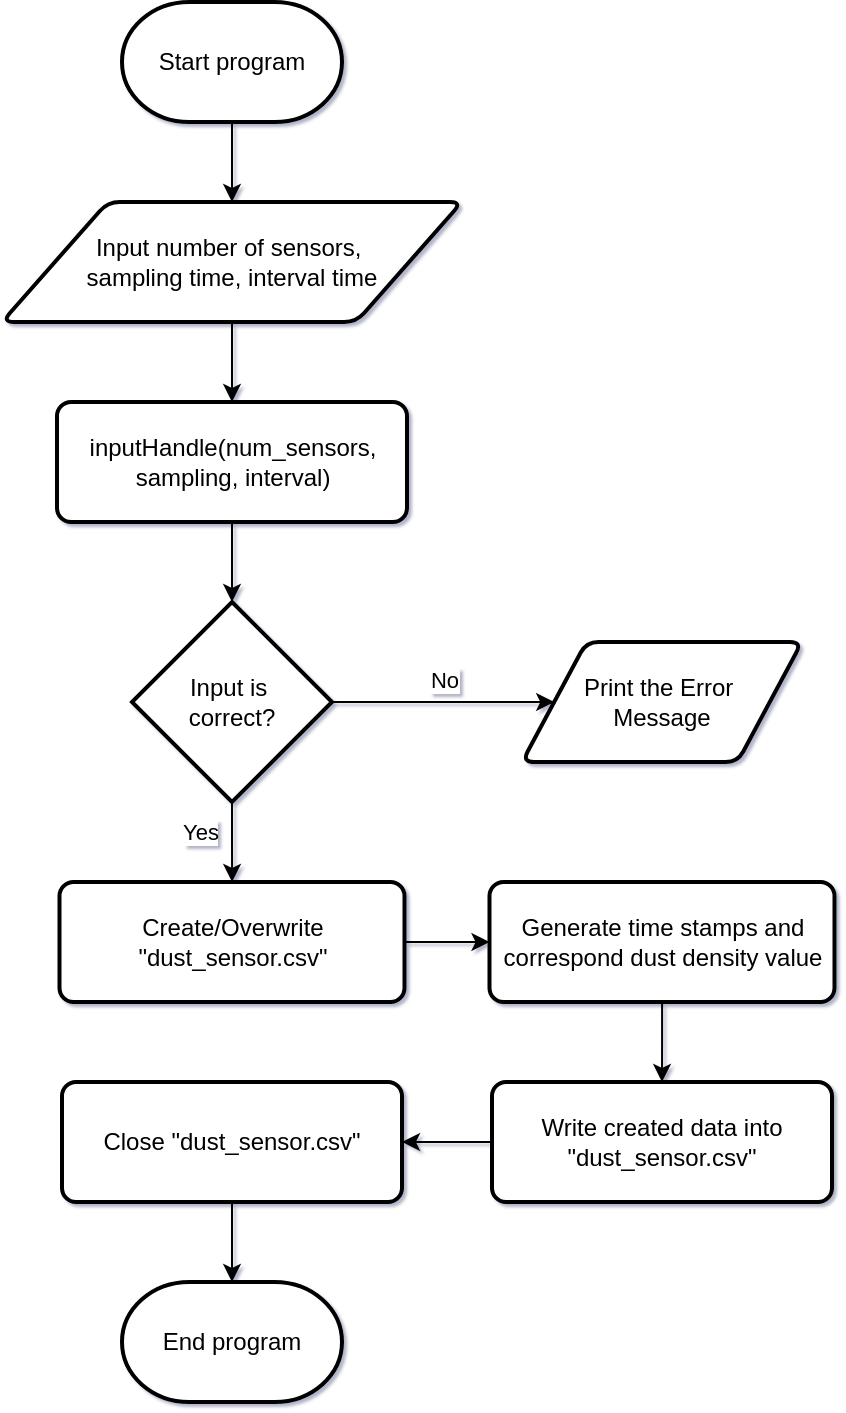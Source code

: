 <mxfile version="25.0.3">
  <diagram id="C5RBs43oDa-KdzZeNtuy" name="Page-1">
    <mxGraphModel dx="983" dy="484" grid="1" gridSize="10" guides="1" tooltips="1" connect="1" arrows="1" fold="1" page="1" pageScale="1" pageWidth="827" pageHeight="1169" background="#ffffff" math="0" shadow="1">
      <root>
        <mxCell id="WIyWlLk6GJQsqaUBKTNV-0" />
        <mxCell id="WIyWlLk6GJQsqaUBKTNV-1" parent="WIyWlLk6GJQsqaUBKTNV-0" />
        <mxCell id="eS74OC8M9QgN0ZQbm4vK-7" value="" style="edgeStyle=orthogonalEdgeStyle;rounded=0;orthogonalLoop=1;jettySize=auto;html=1;" edge="1" parent="WIyWlLk6GJQsqaUBKTNV-1" source="eS74OC8M9QgN0ZQbm4vK-0" target="eS74OC8M9QgN0ZQbm4vK-1">
          <mxGeometry relative="1" as="geometry" />
        </mxCell>
        <mxCell id="eS74OC8M9QgN0ZQbm4vK-0" value="Start program" style="strokeWidth=2;html=1;shape=mxgraph.flowchart.terminator;whiteSpace=wrap;" vertex="1" parent="WIyWlLk6GJQsqaUBKTNV-1">
          <mxGeometry x="140" y="40" width="110" height="60" as="geometry" />
        </mxCell>
        <mxCell id="eS74OC8M9QgN0ZQbm4vK-8" value="" style="edgeStyle=orthogonalEdgeStyle;rounded=0;orthogonalLoop=1;jettySize=auto;html=1;" edge="1" parent="WIyWlLk6GJQsqaUBKTNV-1" source="eS74OC8M9QgN0ZQbm4vK-1" target="eS74OC8M9QgN0ZQbm4vK-4">
          <mxGeometry relative="1" as="geometry" />
        </mxCell>
        <mxCell id="eS74OC8M9QgN0ZQbm4vK-1" value="Input number of sensors,&amp;nbsp;&lt;div&gt;sampling time, interval time&lt;/div&gt;" style="shape=parallelogram;html=1;strokeWidth=2;perimeter=parallelogramPerimeter;whiteSpace=wrap;rounded=1;arcSize=12;size=0.23;" vertex="1" parent="WIyWlLk6GJQsqaUBKTNV-1">
          <mxGeometry x="80" y="140" width="230" height="60" as="geometry" />
        </mxCell>
        <mxCell id="eS74OC8M9QgN0ZQbm4vK-18" value="" style="edgeStyle=orthogonalEdgeStyle;rounded=0;orthogonalLoop=1;jettySize=auto;html=1;" edge="1" parent="WIyWlLk6GJQsqaUBKTNV-1" source="eS74OC8M9QgN0ZQbm4vK-4" target="eS74OC8M9QgN0ZQbm4vK-5">
          <mxGeometry relative="1" as="geometry" />
        </mxCell>
        <mxCell id="eS74OC8M9QgN0ZQbm4vK-4" value="inputHandle(num_sensors, sampling, interval)" style="rounded=1;whiteSpace=wrap;html=1;absoluteArcSize=1;arcSize=14;strokeWidth=2;" vertex="1" parent="WIyWlLk6GJQsqaUBKTNV-1">
          <mxGeometry x="107.5" y="240" width="175" height="60" as="geometry" />
        </mxCell>
        <mxCell id="eS74OC8M9QgN0ZQbm4vK-11" value="" style="edgeStyle=orthogonalEdgeStyle;rounded=0;orthogonalLoop=1;jettySize=auto;html=1;" edge="1" parent="WIyWlLk6GJQsqaUBKTNV-1" source="eS74OC8M9QgN0ZQbm4vK-5" target="eS74OC8M9QgN0ZQbm4vK-10">
          <mxGeometry relative="1" as="geometry" />
        </mxCell>
        <mxCell id="eS74OC8M9QgN0ZQbm4vK-12" value="No" style="edgeLabel;html=1;align=center;verticalAlign=middle;resizable=0;points=[];" vertex="1" connectable="0" parent="eS74OC8M9QgN0ZQbm4vK-11">
          <mxGeometry x="0.003" relative="1" as="geometry">
            <mxPoint y="-11" as="offset" />
          </mxGeometry>
        </mxCell>
        <mxCell id="eS74OC8M9QgN0ZQbm4vK-25" value="Yes" style="edgeLabel;html=1;align=center;verticalAlign=middle;resizable=0;points=[];" vertex="1" connectable="0" parent="eS74OC8M9QgN0ZQbm4vK-11">
          <mxGeometry x="0.003" relative="1" as="geometry">
            <mxPoint x="-122" y="65" as="offset" />
          </mxGeometry>
        </mxCell>
        <mxCell id="eS74OC8M9QgN0ZQbm4vK-19" value="" style="edgeStyle=orthogonalEdgeStyle;rounded=0;orthogonalLoop=1;jettySize=auto;html=1;" edge="1" parent="WIyWlLk6GJQsqaUBKTNV-1" source="eS74OC8M9QgN0ZQbm4vK-5" target="eS74OC8M9QgN0ZQbm4vK-13">
          <mxGeometry relative="1" as="geometry" />
        </mxCell>
        <mxCell id="eS74OC8M9QgN0ZQbm4vK-5" value="Input is&amp;nbsp;&lt;div&gt;correct?&lt;/div&gt;" style="strokeWidth=2;html=1;shape=mxgraph.flowchart.decision;whiteSpace=wrap;" vertex="1" parent="WIyWlLk6GJQsqaUBKTNV-1">
          <mxGeometry x="145" y="340" width="100" height="100" as="geometry" />
        </mxCell>
        <mxCell id="eS74OC8M9QgN0ZQbm4vK-10" value="Print the Error&amp;nbsp;&lt;div&gt;Message&lt;/div&gt;" style="shape=parallelogram;html=1;strokeWidth=2;perimeter=parallelogramPerimeter;whiteSpace=wrap;rounded=1;arcSize=12;size=0.23;" vertex="1" parent="WIyWlLk6GJQsqaUBKTNV-1">
          <mxGeometry x="340" y="360" width="140" height="60" as="geometry" />
        </mxCell>
        <mxCell id="eS74OC8M9QgN0ZQbm4vK-28" value="" style="edgeStyle=orthogonalEdgeStyle;rounded=0;orthogonalLoop=1;jettySize=auto;html=1;" edge="1" parent="WIyWlLk6GJQsqaUBKTNV-1" source="eS74OC8M9QgN0ZQbm4vK-14" target="eS74OC8M9QgN0ZQbm4vK-15">
          <mxGeometry relative="1" as="geometry" />
        </mxCell>
        <mxCell id="eS74OC8M9QgN0ZQbm4vK-14" value="Generate time stamps and correspond dust density value" style="rounded=1;whiteSpace=wrap;html=1;absoluteArcSize=1;arcSize=14;strokeWidth=2;" vertex="1" parent="WIyWlLk6GJQsqaUBKTNV-1">
          <mxGeometry x="323.75" y="480" width="172.5" height="60" as="geometry" />
        </mxCell>
        <mxCell id="eS74OC8M9QgN0ZQbm4vK-29" value="" style="edgeStyle=orthogonalEdgeStyle;rounded=0;orthogonalLoop=1;jettySize=auto;html=1;" edge="1" parent="WIyWlLk6GJQsqaUBKTNV-1" source="eS74OC8M9QgN0ZQbm4vK-15" target="eS74OC8M9QgN0ZQbm4vK-17">
          <mxGeometry relative="1" as="geometry" />
        </mxCell>
        <mxCell id="eS74OC8M9QgN0ZQbm4vK-15" value="Write created data into &quot;dust_sensor.csv&quot;" style="rounded=1;whiteSpace=wrap;html=1;absoluteArcSize=1;arcSize=14;strokeWidth=2;" vertex="1" parent="WIyWlLk6GJQsqaUBKTNV-1">
          <mxGeometry x="325" y="580" width="170" height="60" as="geometry" />
        </mxCell>
        <mxCell id="eS74OC8M9QgN0ZQbm4vK-27" value="" style="edgeStyle=orthogonalEdgeStyle;rounded=0;orthogonalLoop=1;jettySize=auto;html=1;" edge="1" parent="WIyWlLk6GJQsqaUBKTNV-1" source="eS74OC8M9QgN0ZQbm4vK-13" target="eS74OC8M9QgN0ZQbm4vK-14">
          <mxGeometry relative="1" as="geometry" />
        </mxCell>
        <mxCell id="eS74OC8M9QgN0ZQbm4vK-13" value="Create/Overwrite &quot;dust_sensor.csv&quot;" style="rounded=1;whiteSpace=wrap;html=1;absoluteArcSize=1;arcSize=14;strokeWidth=2;" vertex="1" parent="WIyWlLk6GJQsqaUBKTNV-1">
          <mxGeometry x="108.75" y="480" width="172.5" height="60" as="geometry" />
        </mxCell>
        <mxCell id="eS74OC8M9QgN0ZQbm4vK-30" value="" style="edgeStyle=orthogonalEdgeStyle;rounded=0;orthogonalLoop=1;jettySize=auto;html=1;" edge="1" parent="WIyWlLk6GJQsqaUBKTNV-1" source="eS74OC8M9QgN0ZQbm4vK-17" target="eS74OC8M9QgN0ZQbm4vK-23">
          <mxGeometry relative="1" as="geometry" />
        </mxCell>
        <mxCell id="eS74OC8M9QgN0ZQbm4vK-17" value="Close &quot;dust_sensor.csv&quot;" style="rounded=1;whiteSpace=wrap;html=1;absoluteArcSize=1;arcSize=14;strokeWidth=2;" vertex="1" parent="WIyWlLk6GJQsqaUBKTNV-1">
          <mxGeometry x="110" y="580" width="170" height="60" as="geometry" />
        </mxCell>
        <mxCell id="eS74OC8M9QgN0ZQbm4vK-23" value="End program" style="strokeWidth=2;html=1;shape=mxgraph.flowchart.terminator;whiteSpace=wrap;" vertex="1" parent="WIyWlLk6GJQsqaUBKTNV-1">
          <mxGeometry x="140" y="680" width="110" height="60" as="geometry" />
        </mxCell>
      </root>
    </mxGraphModel>
  </diagram>
</mxfile>
